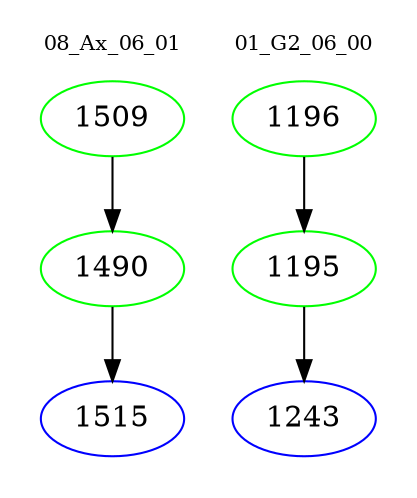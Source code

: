digraph{
subgraph cluster_0 {
color = white
label = "08_Ax_06_01";
fontsize=10;
T0_1509 [label="1509", color="green"]
T0_1509 -> T0_1490 [color="black"]
T0_1490 [label="1490", color="green"]
T0_1490 -> T0_1515 [color="black"]
T0_1515 [label="1515", color="blue"]
}
subgraph cluster_1 {
color = white
label = "01_G2_06_00";
fontsize=10;
T1_1196 [label="1196", color="green"]
T1_1196 -> T1_1195 [color="black"]
T1_1195 [label="1195", color="green"]
T1_1195 -> T1_1243 [color="black"]
T1_1243 [label="1243", color="blue"]
}
}
